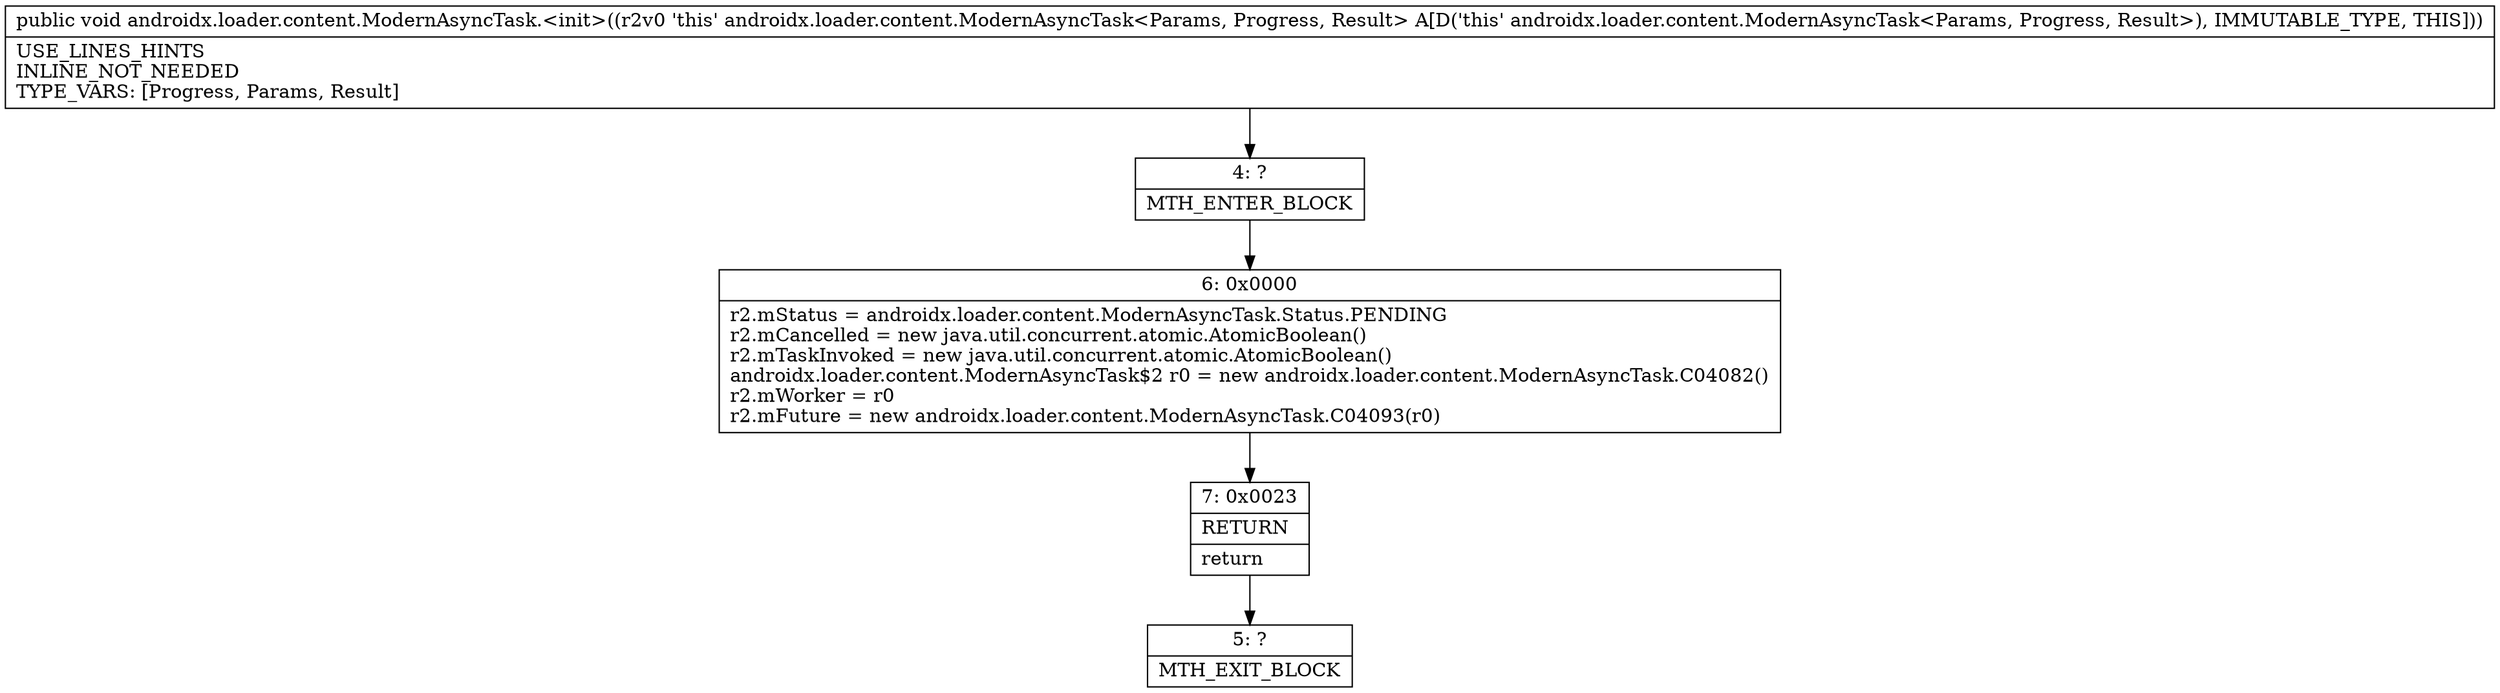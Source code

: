 digraph "CFG forandroidx.loader.content.ModernAsyncTask.\<init\>()V" {
Node_4 [shape=record,label="{4\:\ ?|MTH_ENTER_BLOCK\l}"];
Node_6 [shape=record,label="{6\:\ 0x0000|r2.mStatus = androidx.loader.content.ModernAsyncTask.Status.PENDING\lr2.mCancelled = new java.util.concurrent.atomic.AtomicBoolean()\lr2.mTaskInvoked = new java.util.concurrent.atomic.AtomicBoolean()\landroidx.loader.content.ModernAsyncTask$2 r0 = new androidx.loader.content.ModernAsyncTask.C04082()\lr2.mWorker = r0\lr2.mFuture = new androidx.loader.content.ModernAsyncTask.C04093(r0)\l}"];
Node_7 [shape=record,label="{7\:\ 0x0023|RETURN\l|return\l}"];
Node_5 [shape=record,label="{5\:\ ?|MTH_EXIT_BLOCK\l}"];
MethodNode[shape=record,label="{public void androidx.loader.content.ModernAsyncTask.\<init\>((r2v0 'this' androidx.loader.content.ModernAsyncTask\<Params, Progress, Result\> A[D('this' androidx.loader.content.ModernAsyncTask\<Params, Progress, Result\>), IMMUTABLE_TYPE, THIS]))  | USE_LINES_HINTS\lINLINE_NOT_NEEDED\lTYPE_VARS: [Progress, Params, Result]\l}"];
MethodNode -> Node_4;Node_4 -> Node_6;
Node_6 -> Node_7;
Node_7 -> Node_5;
}

